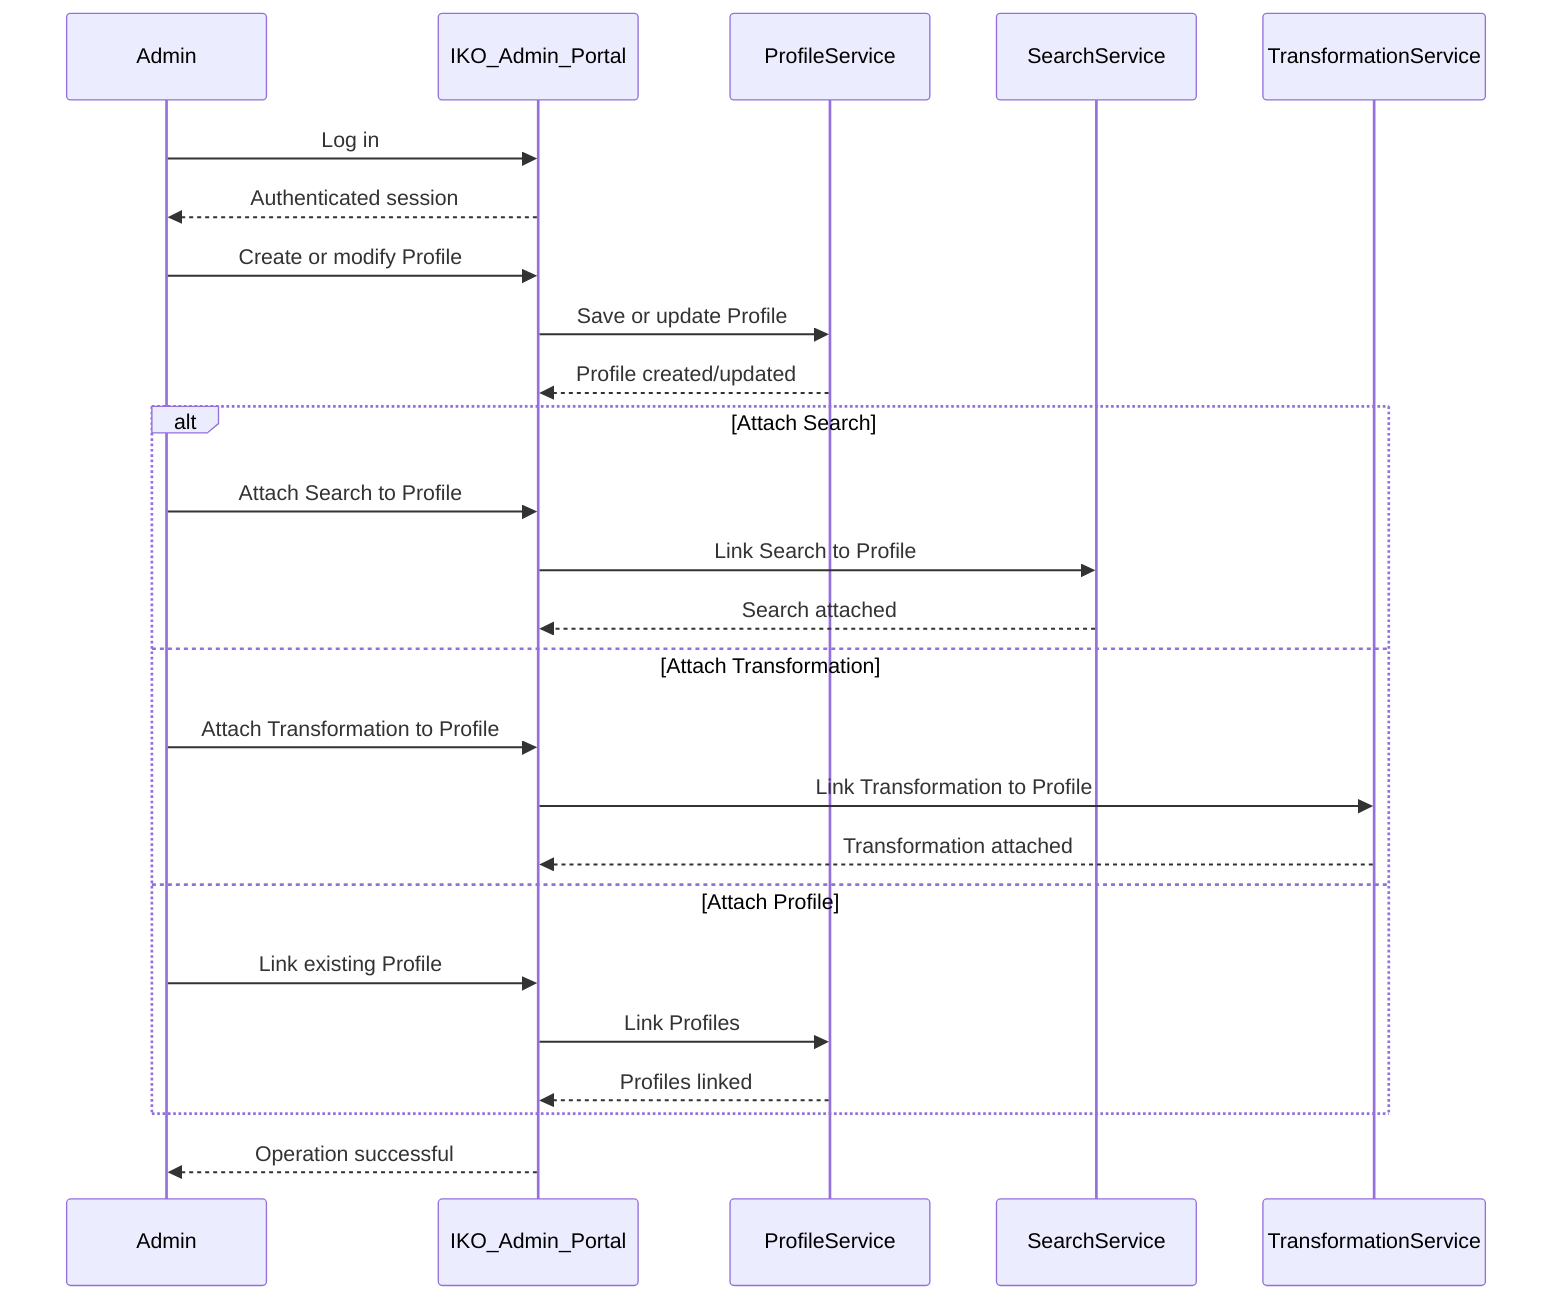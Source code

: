 sequenceDiagram
    participant Admin
    participant IKO_Admin_Portal
    participant ProfileService
    participant SearchService
    participant TransformationService

    Admin->>IKO_Admin_Portal: Log in
    IKO_Admin_Portal-->>Admin: Authenticated session

    Admin->>IKO_Admin_Portal: Create or modify Profile
    IKO_Admin_Portal->>ProfileService: Save or update Profile
    ProfileService-->>IKO_Admin_Portal: Profile created/updated

    alt Attach Search
        Admin->>IKO_Admin_Portal: Attach Search to Profile
        IKO_Admin_Portal->>SearchService: Link Search to Profile
        SearchService-->>IKO_Admin_Portal: Search attached
    else Attach Transformation
        Admin->>IKO_Admin_Portal: Attach Transformation to Profile
        IKO_Admin_Portal->>TransformationService: Link Transformation to Profile
        TransformationService-->>IKO_Admin_Portal: Transformation attached
    else Attach Profile
        Admin->>IKO_Admin_Portal: Link existing Profile
        IKO_Admin_Portal->>ProfileService: Link Profiles
        ProfileService-->>IKO_Admin_Portal: Profiles linked
    end

    IKO_Admin_Portal-->>Admin: Operation successful